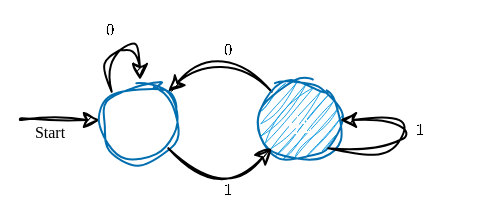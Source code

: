 <mxfile version="28.1.2">
  <diagram name="Pagina-1" id="0_Y369d2FRjVBH2EK2Xj">
    <mxGraphModel dx="246" dy="363" grid="1" gridSize="10" guides="1" tooltips="1" connect="1" arrows="1" fold="1" page="1" pageScale="1" pageWidth="827" pageHeight="1169" math="1" shadow="0">
      <root>
        <mxCell id="0" />
        <mxCell id="1" parent="0" />
        <mxCell id="LndQy3AwwbA_6xeOQmSC-6" value="" style="curved=1;endArrow=classic;html=1;rounded=0;entryX=0;entryY=0.5;entryDx=0;entryDy=0;sketch=1;curveFitting=1;jiggle=2;" parent="1" target="vv5qKR92X3TeovI_hpXN-23" edge="1">
          <mxGeometry width="50" height="50" relative="1" as="geometry">
            <mxPoint x="280" y="300" as="sourcePoint" />
            <mxPoint x="310" y="300" as="targetPoint" />
          </mxGeometry>
        </mxCell>
        <mxCell id="LndQy3AwwbA_6xeOQmSC-7" value="" style="curved=1;endArrow=none;html=1;rounded=0;entryX=0;entryY=0;entryDx=0;entryDy=0;exitX=1;exitY=0;exitDx=0;exitDy=0;sketch=1;curveFitting=1;jiggle=2;startArrow=classic;startFill=1;endFill=0;" parent="1" source="vv5qKR92X3TeovI_hpXN-23" target="LndQy3AwwbA_6xeOQmSC-3" edge="1">
          <mxGeometry width="50" height="50" relative="1" as="geometry">
            <mxPoint x="359.142" y="275.858" as="sourcePoint" />
            <mxPoint x="384" y="274" as="targetPoint" />
            <Array as="points">
              <mxPoint x="380" y="260" />
            </Array>
          </mxGeometry>
        </mxCell>
        <mxCell id="LndQy3AwwbA_6xeOQmSC-13" value="&lt;font face=&quot;Comic Sans MS&quot;&gt;&lt;span style=&quot;font-size: 8px;&quot;&gt;$$0$$&lt;/span&gt;&lt;/font&gt;" style="text;strokeColor=none;align=center;fillColor=none;html=1;verticalAlign=middle;whiteSpace=wrap;rounded=0;sketch=1;curveFitting=1;jiggle=2;" parent="1" vertex="1">
          <mxGeometry x="354" y="250" width="60" height="30" as="geometry" />
        </mxCell>
        <mxCell id="LndQy3AwwbA_6xeOQmSC-22" value="&lt;span style=&quot;font-size: 8px;&quot;&gt;$$0$$&lt;/span&gt;" style="text;strokeColor=none;align=center;fillColor=none;html=1;verticalAlign=middle;whiteSpace=wrap;rounded=0;fontFamily=Comic Sans MS;sketch=1;curveFitting=1;jiggle=2;" parent="1" vertex="1">
          <mxGeometry x="290" y="240" width="70" height="30" as="geometry" />
        </mxCell>
        <mxCell id="LndQy3AwwbA_6xeOQmSC-23" value="&lt;font style=&quot;font-size: 8px;&quot;&gt;Start&lt;/font&gt;" style="text;strokeColor=none;align=center;fillColor=none;html=1;verticalAlign=middle;whiteSpace=wrap;rounded=0;fontFamily=Comic Sans MS;sketch=1;curveFitting=1;jiggle=2;" parent="1" vertex="1">
          <mxGeometry x="270" y="290" width="50" height="30" as="geometry" />
        </mxCell>
        <mxCell id="LndQy3AwwbA_6xeOQmSC-3" value="$$q_{2}$$" style="ellipse;whiteSpace=wrap;html=1;fillColor=#1ba1e2;fontColor=#ffffff;strokeColor=#006EAF;sketch=1;curveFitting=1;jiggle=2;" parent="1" vertex="1">
          <mxGeometry x="400" y="280" width="40" height="40" as="geometry" />
        </mxCell>
        <mxCell id="vv5qKR92X3TeovI_hpXN-23" value="&lt;font face=&quot;Comic Sans MS&quot;&gt;$$q_{1}$$&lt;/font&gt;" style="ellipse;whiteSpace=wrap;html=1;fillColor=none;fontColor=#ffffff;strokeColor=#006EAF;sketch=1;curveFitting=1;jiggle=2;" parent="1" vertex="1">
          <mxGeometry x="320" y="280" width="40" height="40" as="geometry" />
        </mxCell>
        <mxCell id="vv5qKR92X3TeovI_hpXN-24" value="" style="curved=1;endArrow=classic;html=1;rounded=0;entryX=0.5;entryY=0;entryDx=0;entryDy=0;exitX=0;exitY=0;exitDx=0;exitDy=0;sketch=1;curveFitting=1;jiggle=2;" parent="1" source="vv5qKR92X3TeovI_hpXN-23" target="vv5qKR92X3TeovI_hpXN-23" edge="1">
          <mxGeometry width="50" height="50" relative="1" as="geometry">
            <mxPoint x="280" y="278" as="sourcePoint" />
            <mxPoint x="332" y="278" as="targetPoint" />
            <Array as="points">
              <mxPoint x="320" y="270" />
              <mxPoint x="340" y="260" />
            </Array>
          </mxGeometry>
        </mxCell>
        <mxCell id="vv5qKR92X3TeovI_hpXN-26" value="&lt;font face=&quot;Comic Sans MS&quot;&gt;&lt;span style=&quot;font-size: 8px;&quot;&gt;$$1$$&lt;/span&gt;&lt;/font&gt;" style="text;strokeColor=none;align=center;fillColor=none;html=1;verticalAlign=middle;whiteSpace=wrap;rounded=0;sketch=1;curveFitting=1;jiggle=2;" parent="1" vertex="1">
          <mxGeometry x="450" y="290" width="60" height="30" as="geometry" />
        </mxCell>
        <mxCell id="-BpKw5Cm4nwXkjpDbvLA-1" value="" style="curved=1;endArrow=classic;html=1;rounded=0;exitX=1;exitY=1;exitDx=0;exitDy=0;entryX=1;entryY=0.5;entryDx=0;entryDy=0;sketch=1;curveFitting=1;jiggle=2;" edge="1" parent="1" source="LndQy3AwwbA_6xeOQmSC-3" target="LndQy3AwwbA_6xeOQmSC-3">
          <mxGeometry width="50" height="50" relative="1" as="geometry">
            <mxPoint x="435" y="330" as="sourcePoint" />
            <mxPoint x="485" y="280" as="targetPoint" />
            <Array as="points">
              <mxPoint x="460" y="320" />
              <mxPoint x="480" y="300" />
            </Array>
          </mxGeometry>
        </mxCell>
        <mxCell id="-BpKw5Cm4nwXkjpDbvLA-4" value="&lt;font face=&quot;Comic Sans MS&quot;&gt;&lt;span style=&quot;font-size: 8px;&quot;&gt;$$1$$&lt;/span&gt;&lt;/font&gt;" style="text;strokeColor=none;align=center;fillColor=none;html=1;verticalAlign=middle;whiteSpace=wrap;rounded=0;sketch=1;curveFitting=1;jiggle=2;" vertex="1" parent="1">
          <mxGeometry x="354" y="320" width="60" height="30" as="geometry" />
        </mxCell>
        <mxCell id="-BpKw5Cm4nwXkjpDbvLA-6" value="" style="curved=1;endArrow=classic;html=1;rounded=0;entryX=0;entryY=1;entryDx=0;entryDy=0;exitX=1;exitY=1;exitDx=0;exitDy=0;sketch=1;curveFitting=1;jiggle=2;startArrow=none;startFill=0;endFill=1;" edge="1" parent="1" source="vv5qKR92X3TeovI_hpXN-23" target="LndQy3AwwbA_6xeOQmSC-3">
          <mxGeometry width="50" height="50" relative="1" as="geometry">
            <mxPoint x="354" y="350" as="sourcePoint" />
            <mxPoint x="406" y="350" as="targetPoint" />
            <Array as="points">
              <mxPoint x="380" y="340" />
            </Array>
          </mxGeometry>
        </mxCell>
      </root>
    </mxGraphModel>
  </diagram>
</mxfile>
